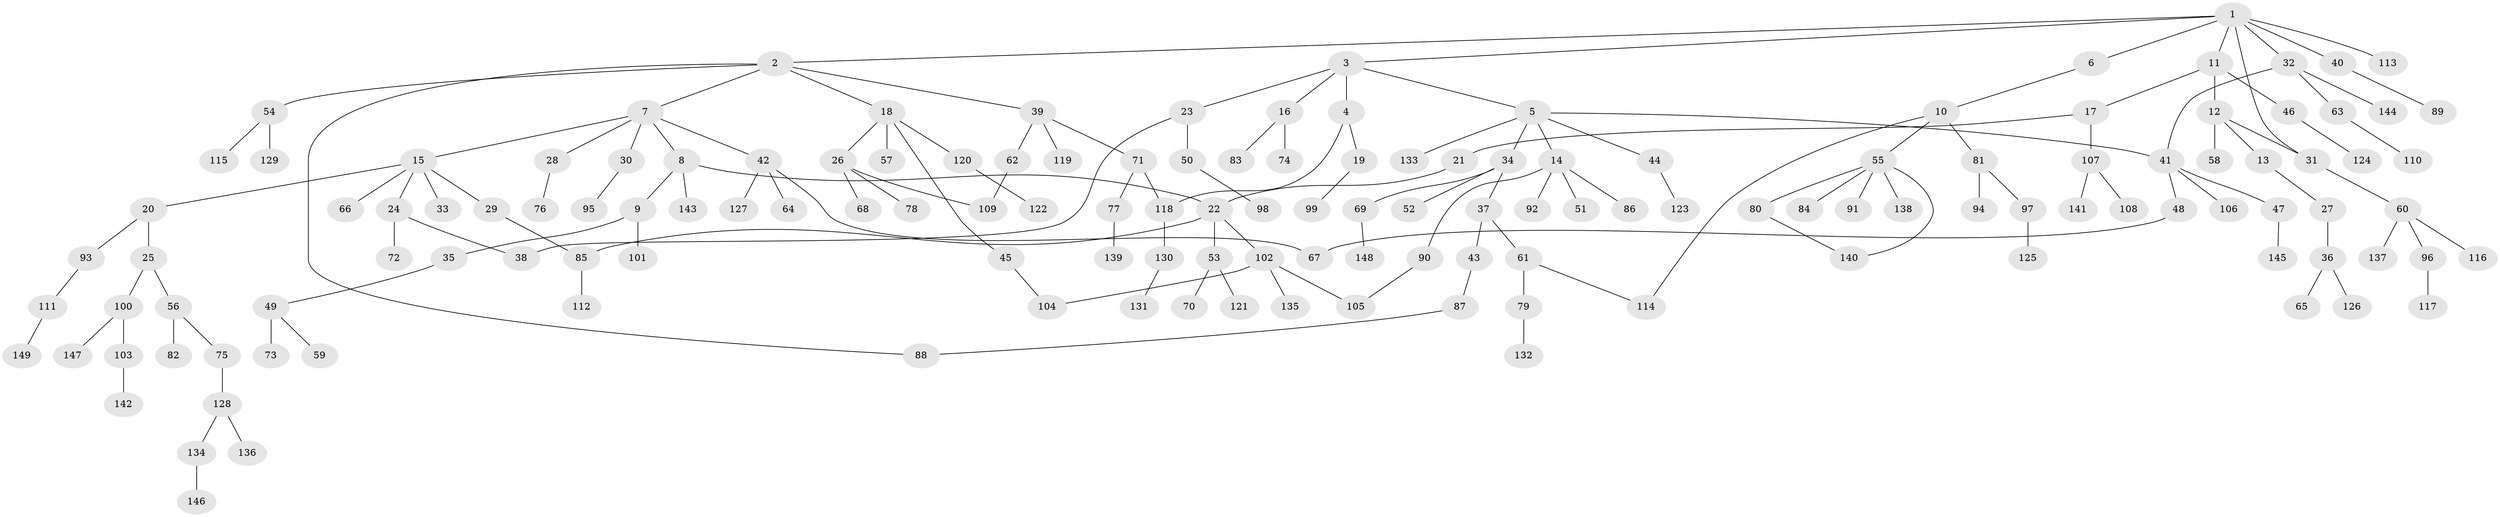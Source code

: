 // coarse degree distribution, {11: 0.009708737864077669, 6: 0.019417475728155338, 3: 0.08737864077669903, 9: 0.009708737864077669, 2: 0.2621359223300971, 8: 0.009708737864077669, 5: 0.04854368932038835, 4: 0.06796116504854369, 7: 0.009708737864077669, 1: 0.47572815533980584}
// Generated by graph-tools (version 1.1) at 2025/41/03/06/25 10:41:28]
// undirected, 149 vertices, 161 edges
graph export_dot {
graph [start="1"]
  node [color=gray90,style=filled];
  1;
  2;
  3;
  4;
  5;
  6;
  7;
  8;
  9;
  10;
  11;
  12;
  13;
  14;
  15;
  16;
  17;
  18;
  19;
  20;
  21;
  22;
  23;
  24;
  25;
  26;
  27;
  28;
  29;
  30;
  31;
  32;
  33;
  34;
  35;
  36;
  37;
  38;
  39;
  40;
  41;
  42;
  43;
  44;
  45;
  46;
  47;
  48;
  49;
  50;
  51;
  52;
  53;
  54;
  55;
  56;
  57;
  58;
  59;
  60;
  61;
  62;
  63;
  64;
  65;
  66;
  67;
  68;
  69;
  70;
  71;
  72;
  73;
  74;
  75;
  76;
  77;
  78;
  79;
  80;
  81;
  82;
  83;
  84;
  85;
  86;
  87;
  88;
  89;
  90;
  91;
  92;
  93;
  94;
  95;
  96;
  97;
  98;
  99;
  100;
  101;
  102;
  103;
  104;
  105;
  106;
  107;
  108;
  109;
  110;
  111;
  112;
  113;
  114;
  115;
  116;
  117;
  118;
  119;
  120;
  121;
  122;
  123;
  124;
  125;
  126;
  127;
  128;
  129;
  130;
  131;
  132;
  133;
  134;
  135;
  136;
  137;
  138;
  139;
  140;
  141;
  142;
  143;
  144;
  145;
  146;
  147;
  148;
  149;
  1 -- 2;
  1 -- 3;
  1 -- 6;
  1 -- 11;
  1 -- 32;
  1 -- 40;
  1 -- 113;
  1 -- 31;
  2 -- 7;
  2 -- 18;
  2 -- 39;
  2 -- 54;
  2 -- 88;
  3 -- 4;
  3 -- 5;
  3 -- 16;
  3 -- 23;
  4 -- 19;
  4 -- 118;
  5 -- 14;
  5 -- 34;
  5 -- 41;
  5 -- 44;
  5 -- 133;
  6 -- 10;
  7 -- 8;
  7 -- 15;
  7 -- 28;
  7 -- 30;
  7 -- 42;
  8 -- 9;
  8 -- 143;
  8 -- 22;
  9 -- 35;
  9 -- 101;
  10 -- 55;
  10 -- 81;
  10 -- 114;
  11 -- 12;
  11 -- 17;
  11 -- 46;
  12 -- 13;
  12 -- 31;
  12 -- 58;
  13 -- 27;
  14 -- 51;
  14 -- 86;
  14 -- 90;
  14 -- 92;
  15 -- 20;
  15 -- 24;
  15 -- 29;
  15 -- 33;
  15 -- 66;
  16 -- 74;
  16 -- 83;
  17 -- 21;
  17 -- 107;
  18 -- 26;
  18 -- 45;
  18 -- 57;
  18 -- 120;
  19 -- 99;
  20 -- 25;
  20 -- 93;
  21 -- 22;
  22 -- 53;
  22 -- 102;
  22 -- 85;
  23 -- 50;
  23 -- 38;
  24 -- 38;
  24 -- 72;
  25 -- 56;
  25 -- 100;
  26 -- 68;
  26 -- 78;
  26 -- 109;
  27 -- 36;
  28 -- 76;
  29 -- 85;
  30 -- 95;
  31 -- 60;
  32 -- 63;
  32 -- 144;
  32 -- 41;
  34 -- 37;
  34 -- 52;
  34 -- 69;
  35 -- 49;
  36 -- 65;
  36 -- 126;
  37 -- 43;
  37 -- 61;
  39 -- 62;
  39 -- 71;
  39 -- 119;
  40 -- 89;
  41 -- 47;
  41 -- 48;
  41 -- 106;
  42 -- 64;
  42 -- 127;
  42 -- 67;
  43 -- 87;
  44 -- 123;
  45 -- 104;
  46 -- 124;
  47 -- 145;
  48 -- 67;
  49 -- 59;
  49 -- 73;
  50 -- 98;
  53 -- 70;
  53 -- 121;
  54 -- 115;
  54 -- 129;
  55 -- 80;
  55 -- 84;
  55 -- 91;
  55 -- 138;
  55 -- 140;
  56 -- 75;
  56 -- 82;
  60 -- 96;
  60 -- 116;
  60 -- 137;
  61 -- 79;
  61 -- 114;
  62 -- 109;
  63 -- 110;
  69 -- 148;
  71 -- 77;
  71 -- 118;
  75 -- 128;
  77 -- 139;
  79 -- 132;
  80 -- 140;
  81 -- 94;
  81 -- 97;
  85 -- 112;
  87 -- 88;
  90 -- 105;
  93 -- 111;
  96 -- 117;
  97 -- 125;
  100 -- 103;
  100 -- 147;
  102 -- 104;
  102 -- 135;
  102 -- 105;
  103 -- 142;
  107 -- 108;
  107 -- 141;
  111 -- 149;
  118 -- 130;
  120 -- 122;
  128 -- 134;
  128 -- 136;
  130 -- 131;
  134 -- 146;
}
